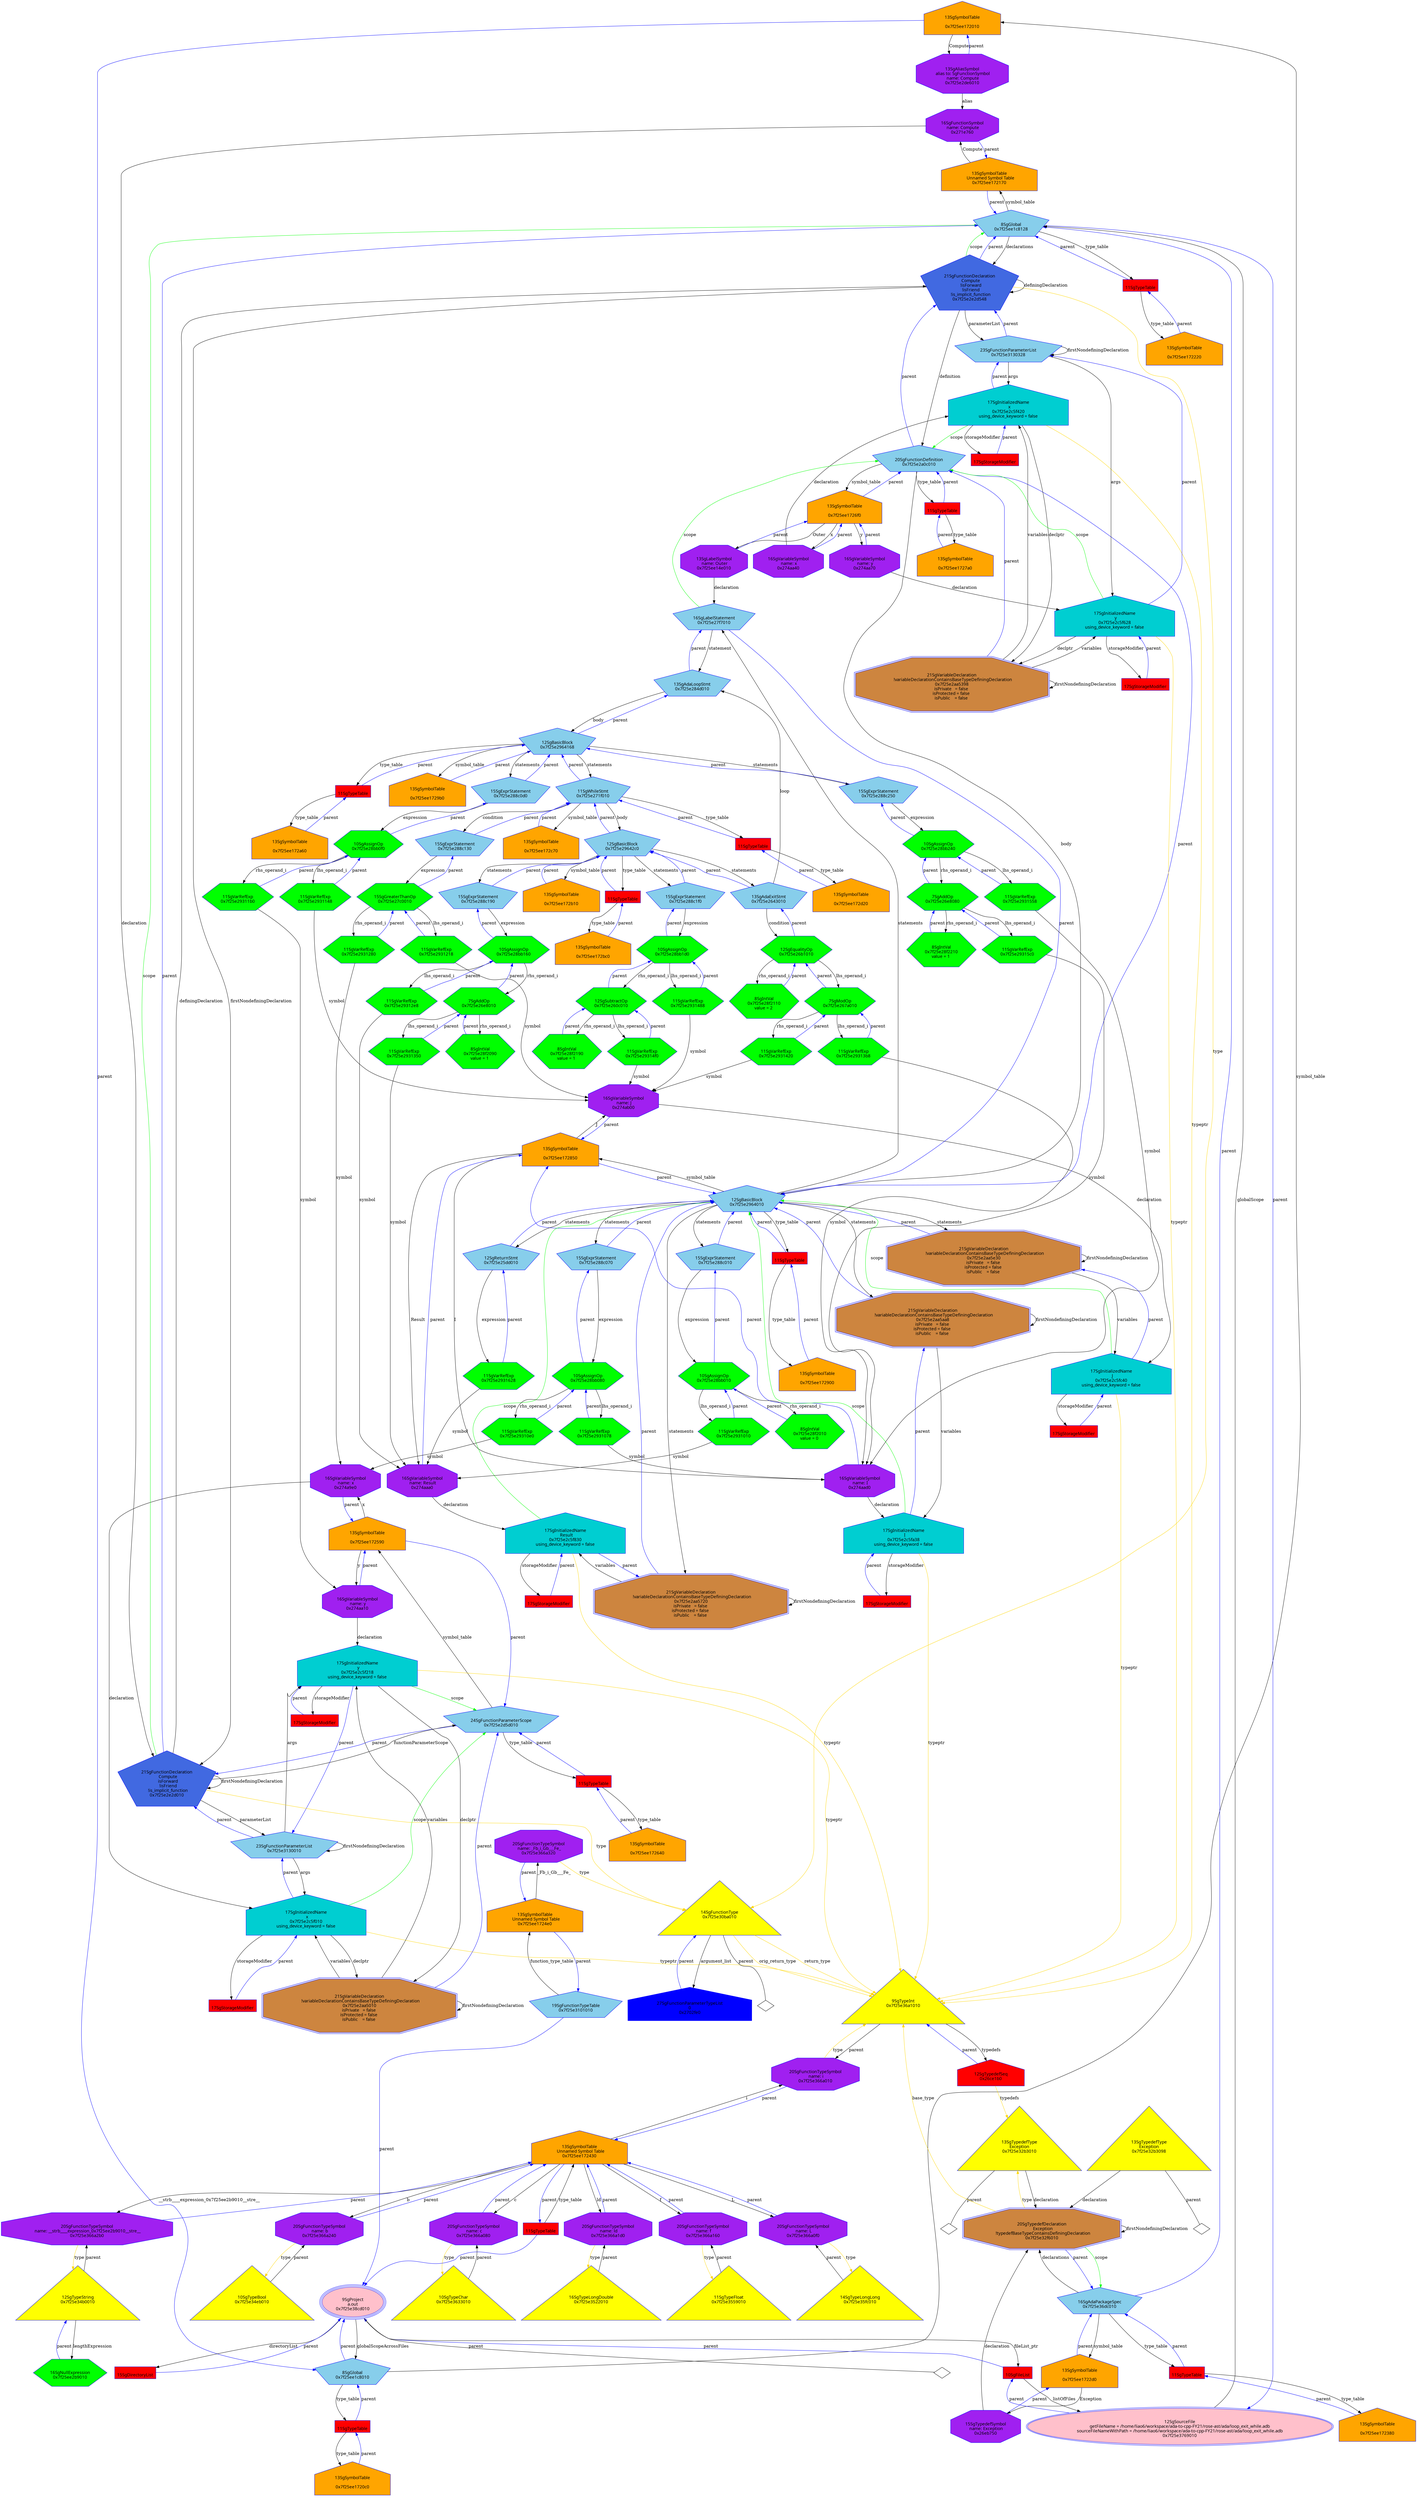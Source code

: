 digraph "Gloop_exit_while.adb.dot" {
"0x7f25ee172010"[label="\n13SgSymbolTable\n  \n  0x7f25ee172010  " shape=house,regular=0,URL="\N",tooltip="more info at \N",sides=5,peripheries=1,color="blue",fillcolor=orange,fontname="7x13bold",fontcolor=black,style=filled];
"0x7f25ee172010" -> "0x7f25e2de6010"[label="Compute" dir=forward ];
"0x7f25ee172010" -> "0x7f25ee1c8010"[label="parent" color="blue" dir=forward ];
"0x7f25ee1720c0"[label="\n13SgSymbolTable\n  \n  0x7f25ee1720c0  " shape=house,regular=0,URL="\N",tooltip="more info at \N",sides=5,peripheries=1,color="blue",fillcolor=orange,fontname="7x13bold",fontcolor=black,style=filled];
"0x7f25ee1720c0" -> "0x2626a20"[label="parent" color="blue" dir=forward ];
"0x7f25ee172170"[label="\n13SgSymbolTable\n  Unnamed Symbol Table\n  0x7f25ee172170  " shape=house,regular=0,URL="\N",tooltip="more info at \N",sides=5,peripheries=1,color="blue",fillcolor=orange,fontname="7x13bold",fontcolor=black,style=filled];
"0x7f25ee172170" -> "0x271e760"[label="Compute" dir=forward ];
"0x7f25ee172170" -> "0x7f25ee1c8128"[label="parent" color="blue" dir=forward ];
"0x7f25ee172220"[label="\n13SgSymbolTable\n  \n  0x7f25ee172220  " shape=house,regular=0,URL="\N",tooltip="more info at \N",sides=5,peripheries=1,color="blue",fillcolor=orange,fontname="7x13bold",fontcolor=black,style=filled];
"0x7f25ee172220" -> "0x2626a48"[label="parent" color="blue" dir=forward ];
"0x7f25ee1722d0"[label="\n13SgSymbolTable\n  \n  0x7f25ee1722d0  " shape=house,regular=0,URL="\N",tooltip="more info at \N",sides=5,peripheries=1,color="blue",fillcolor=orange,fontname="7x13bold",fontcolor=black,style=filled];
"0x7f25ee1722d0" -> "0x26eb750"[label="Exception" dir=forward ];
"0x7f25ee1722d0" -> "0x7f25e36dc010"[label="parent" color="blue" dir=forward ];
"0x7f25ee172380"[label="\n13SgSymbolTable\n  \n  0x7f25ee172380  " shape=house,regular=0,URL="\N",tooltip="more info at \N",sides=5,peripheries=1,color="blue",fillcolor=orange,fontname="7x13bold",fontcolor=black,style=filled];
"0x7f25ee172380" -> "0x2626a70"[label="parent" color="blue" dir=forward ];
"0x7f25ee172430"[label="\n13SgSymbolTable\n  Unnamed Symbol Table\n  0x7f25ee172430  " shape=house,regular=0,URL="\N",tooltip="more info at \N",sides=5,peripheries=1,color="blue",fillcolor=orange,fontname="7x13bold",fontcolor=black,style=filled];
"0x7f25ee172430" -> "0x7f25e366a2b0"[label="__strb____expression_0x7f25ee2b9010__stre__" dir=forward ];
"0x7f25ee172430" -> "0x7f25e366a240"[label="b" dir=forward ];
"0x7f25ee172430" -> "0x7f25e366a1d0"[label="ld" dir=forward ];
"0x7f25ee172430" -> "0x7f25e366a160"[label="f" dir=forward ];
"0x7f25ee172430" -> "0x7f25e366a0f0"[label="L" dir=forward ];
"0x7f25ee172430" -> "0x7f25e366a080"[label="c" dir=forward ];
"0x7f25ee172430" -> "0x7f25e366a010"[label="i" dir=forward ];
"0x7f25ee172430" -> "0x2626a98"[label="parent" color="blue" dir=forward ];
"0x7f25ee1724e0"[label="\n13SgSymbolTable\n  Unnamed Symbol Table\n  0x7f25ee1724e0  " shape=house,regular=0,URL="\N",tooltip="more info at \N",sides=5,peripheries=1,color="blue",fillcolor=orange,fontname="7x13bold",fontcolor=black,style=filled];
"0x7f25ee1724e0" -> "0x7f25e366a320"[label="_Fb_i_Gb___Fe_" dir=forward ];
"0x7f25ee1724e0" -> "0x7f25e3101010"[label="parent" color="blue" dir=forward ];
"0x7f25ee172590"[label="\n13SgSymbolTable\n  \n  0x7f25ee172590  " shape=house,regular=0,URL="\N",tooltip="more info at \N",sides=5,peripheries=1,color="blue",fillcolor=orange,fontname="7x13bold",fontcolor=black,style=filled];
"0x7f25ee172590" -> "0x274aa10"[label="y" dir=forward ];
"0x7f25ee172590" -> "0x274a9e0"[label="x" dir=forward ];
"0x7f25ee172590" -> "0x7f25e2d5d010"[label="parent" color="blue" dir=forward ];
"0x7f25ee172640"[label="\n13SgSymbolTable\n  \n  0x7f25ee172640  " shape=house,regular=0,URL="\N",tooltip="more info at \N",sides=5,peripheries=1,color="blue",fillcolor=orange,fontname="7x13bold",fontcolor=black,style=filled];
"0x7f25ee172640" -> "0x2626ac0"[label="parent" color="blue" dir=forward ];
"0x7f25ee1726f0"[label="\n13SgSymbolTable\n  \n  0x7f25ee1726f0  " shape=house,regular=0,URL="\N",tooltip="more info at \N",sides=5,peripheries=1,color="blue",fillcolor=orange,fontname="7x13bold",fontcolor=black,style=filled];
"0x7f25ee1726f0" -> "0x7f25ee14e010"[label="Outer" dir=forward ];
"0x7f25ee1726f0" -> "0x274aa70"[label="y" dir=forward ];
"0x7f25ee1726f0" -> "0x274aa40"[label="x" dir=forward ];
"0x7f25ee1726f0" -> "0x7f25e2a0c010"[label="parent" color="blue" dir=forward ];
"0x7f25ee1727a0"[label="\n13SgSymbolTable\n  \n  0x7f25ee1727a0  " shape=house,regular=0,URL="\N",tooltip="more info at \N",sides=5,peripheries=1,color="blue",fillcolor=orange,fontname="7x13bold",fontcolor=black,style=filled];
"0x7f25ee1727a0" -> "0x2626ae8"[label="parent" color="blue" dir=forward ];
"0x7f25ee172850"[label="\n13SgSymbolTable\n  \n  0x7f25ee172850  " shape=house,regular=0,URL="\N",tooltip="more info at \N",sides=5,peripheries=1,color="blue",fillcolor=orange,fontname="7x13bold",fontcolor=black,style=filled];
"0x7f25ee172850" -> "0x274ab00"[label="J" dir=forward ];
"0x7f25ee172850" -> "0x274aad0"[label="I" dir=forward ];
"0x7f25ee172850" -> "0x274aaa0"[label="Result" dir=forward ];
"0x7f25ee172850" -> "0x7f25e2964010"[label="parent" color="blue" dir=forward ];
"0x7f25ee172900"[label="\n13SgSymbolTable\n  \n  0x7f25ee172900  " shape=house,regular=0,URL="\N",tooltip="more info at \N",sides=5,peripheries=1,color="blue",fillcolor=orange,fontname="7x13bold",fontcolor=black,style=filled];
"0x7f25ee172900" -> "0x2626b10"[label="parent" color="blue" dir=forward ];
"0x7f25ee1729b0"[label="\n13SgSymbolTable\n  \n  0x7f25ee1729b0  " shape=house,regular=0,URL="\N",tooltip="more info at \N",sides=5,peripheries=1,color="blue",fillcolor=orange,fontname="7x13bold",fontcolor=black,style=filled];
"0x7f25ee1729b0" -> "0x7f25e2964168"[label="parent" color="blue" dir=forward ];
"0x7f25ee172a60"[label="\n13SgSymbolTable\n  \n  0x7f25ee172a60  " shape=house,regular=0,URL="\N",tooltip="more info at \N",sides=5,peripheries=1,color="blue",fillcolor=orange,fontname="7x13bold",fontcolor=black,style=filled];
"0x7f25ee172a60" -> "0x2626b38"[label="parent" color="blue" dir=forward ];
"0x7f25ee172b10"[label="\n13SgSymbolTable\n  \n  0x7f25ee172b10  " shape=house,regular=0,URL="\N",tooltip="more info at \N",sides=5,peripheries=1,color="blue",fillcolor=orange,fontname="7x13bold",fontcolor=black,style=filled];
"0x7f25ee172b10" -> "0x7f25e29642c0"[label="parent" color="blue" dir=forward ];
"0x7f25ee172bc0"[label="\n13SgSymbolTable\n  \n  0x7f25ee172bc0  " shape=house,regular=0,URL="\N",tooltip="more info at \N",sides=5,peripheries=1,color="blue",fillcolor=orange,fontname="7x13bold",fontcolor=black,style=filled];
"0x7f25ee172bc0" -> "0x2626b60"[label="parent" color="blue" dir=forward ];
"0x7f25ee172c70"[label="\n13SgSymbolTable\n  \n  0x7f25ee172c70  " shape=house,regular=0,URL="\N",tooltip="more info at \N",sides=5,peripheries=1,color="blue",fillcolor=orange,fontname="7x13bold",fontcolor=black,style=filled];
"0x7f25ee172c70" -> "0x7f25e271f010"[label="parent" color="blue" dir=forward ];
"0x7f25ee172d20"[label="\n13SgSymbolTable\n  \n  0x7f25ee172d20  " shape=house,regular=0,URL="\N",tooltip="more info at \N",sides=5,peripheries=1,color="blue",fillcolor=orange,fontname="7x13bold",fontcolor=black,style=filled];
"0x7f25ee172d20" -> "0x2626b88"[label="parent" color="blue" dir=forward ];
"0x2736400"[label="\n17SgStorageModifier" shape=polygon,regular=0,URL="\N",tooltip="more info at \N",sides=4,peripheries=1,color="blue",fillcolor=red,fontname="7x13bold",fontcolor=black,style=filled];
"0x2736400" -> "0x7f25e2c5f010"[label="parent" color="blue" dir=forward ];
"0x2736428"[label="\n17SgStorageModifier" shape=polygon,regular=0,URL="\N",tooltip="more info at \N",sides=4,peripheries=1,color="blue",fillcolor=red,fontname="7x13bold",fontcolor=black,style=filled];
"0x2736428" -> "0x7f25e2c5f218"[label="parent" color="blue" dir=forward ];
"0x2736450"[label="\n17SgStorageModifier" shape=polygon,regular=0,URL="\N",tooltip="more info at \N",sides=4,peripheries=1,color="blue",fillcolor=red,fontname="7x13bold",fontcolor=black,style=filled];
"0x2736450" -> "0x7f25e2c5f420"[label="parent" color="blue" dir=forward ];
"0x2736478"[label="\n17SgStorageModifier" shape=polygon,regular=0,URL="\N",tooltip="more info at \N",sides=4,peripheries=1,color="blue",fillcolor=red,fontname="7x13bold",fontcolor=black,style=filled];
"0x2736478" -> "0x7f25e2c5f628"[label="parent" color="blue" dir=forward ];
"0x27364a0"[label="\n17SgStorageModifier" shape=polygon,regular=0,URL="\N",tooltip="more info at \N",sides=4,peripheries=1,color="blue",fillcolor=red,fontname="7x13bold",fontcolor=black,style=filled];
"0x27364a0" -> "0x7f25e2c5f830"[label="parent" color="blue" dir=forward ];
"0x27364c8"[label="\n17SgStorageModifier" shape=polygon,regular=0,URL="\N",tooltip="more info at \N",sides=4,peripheries=1,color="blue",fillcolor=red,fontname="7x13bold",fontcolor=black,style=filled];
"0x27364c8" -> "0x7f25e2c5fa38"[label="parent" color="blue" dir=forward ];
"0x27364f0"[label="\n17SgStorageModifier" shape=polygon,regular=0,URL="\N",tooltip="more info at \N",sides=4,peripheries=1,color="blue",fillcolor=red,fontname="7x13bold",fontcolor=black,style=filled];
"0x27364f0" -> "0x7f25e2c5fc40"[label="parent" color="blue" dir=forward ];
"0x7f25e3769010"[label="\n12SgSourceFile\n  getFileName = /home/liao6/workspace/ada-to-cpp-FY21/rose-ast/ada/loop_exit_while.adb  \n  sourceFileNameWithPath = /home/liao6/workspace/ada-to-cpp-FY21/rose-ast/ada/loop_exit_while.adb  \n  0x7f25e3769010  " shape=ellipse,regular=0,URL="\N",tooltip="more info at \N",sides=5,peripheries=2,color="blue",fillcolor=pink,fontname="7x13bold",fontcolor=black,style=filled];
"0x7f25e3769010" -> "0x7f25ee1c8128"[label="globalScope" dir=forward ];
"0x7f25e3769010" -> "0x25ebfa0"[label="parent" color="blue" dir=forward ];
"0x25ebfa0"[label="\n10SgFileList" shape=polygon,regular=0,URL="\N",tooltip="more info at \N",sides=4,peripheries=1,color="blue",fillcolor=red,fontname="7x13bold",fontcolor=black,style=filled];
"0x25ebfa0" -> "0x7f25e3769010"[label="listOfFiles" dir=forward ];
"0x25ebfa0" -> "0x7f25e38cd010"[label="parent" color="blue" dir=forward ];
"0x260b3b0"[label="\n15SgDirectoryList" shape=polygon,regular=0,URL="\N",tooltip="more info at \N",sides=4,peripheries=1,color="blue",fillcolor=red,fontname="7x13bold",fontcolor=black,style=filled];
"0x260b3b0" -> "0x7f25e38cd010"[label="parent" color="blue" dir=forward ];
"0x7f25e38cd010"[label="\n9SgProject\n  a.out  \n  0x7f25e38cd010  " shape=ellipse,regular=0,URL="\N",tooltip="more info at \N",sides=5,peripheries=3,color="blue",fillcolor=pink,fontname="7x13bold",fontcolor=black,style=filled];
"0x7f25e38cd010" -> "0x25ebfa0"[label="fileList_ptr" dir=forward ];
"0x7f25e38cd010" -> "0x260b3b0"[label="directoryList" dir=forward ];
"0x7f25e38cd010" -> "0x7f25ee1c8010"[label="globalScopeAcrossFiles" dir=forward ];
"0x7f25e38cd010" -> "0x7f25e38cd010__parent__null"[label="parent" dir=none ];
"0x7f25e38cd010__parent__null"[label="" shape=diamond ];
"0x26ce1b0"[label="\n12SgTypedefSeq\n  0x26ce1b0  " shape=house,regular=0,URL="\N",tooltip="more info at \N",sides=5,peripheries=1,color="blue",fillcolor=red,fontname="7x13bold",fontcolor=black,style=filled];
"0x26ce1b0" -> "0x7f25e32b3010"[label="typedefs" color="gold1" dir=forward ];
"0x26ce1b0" -> "0x7f25e36a1010"[label="parent" color="blue" dir=forward ];
"0x2702fe0"[label="\n27SgFunctionParameterTypeList\n  0  \n  0x2702fe0  " shape=house,regular=0,URL="\N",tooltip="more info at \N",sides=5,peripheries=1,color="blue",fillcolor=blue,fontname="7x13bold",fontcolor=black,style=filled];
"0x2702fe0" -> "0x7f25e30ba010"[label="parent" color="blue" dir=forward ];
"0x2626a20"[label="\n11SgTypeTable" shape=polygon,regular=0,URL="\N",tooltip="more info at \N",sides=4,peripheries=1,color="blue",fillcolor=red,fontname="7x13bold",fontcolor=black,style=filled];
"0x2626a20" -> "0x7f25ee1720c0"[label="type_table" dir=forward ];
"0x2626a20" -> "0x7f25ee1c8010"[label="parent" color="blue" dir=forward ];
"0x2626a48"[label="\n11SgTypeTable" shape=polygon,regular=0,URL="\N",tooltip="more info at \N",sides=4,peripheries=1,color="blue",fillcolor=red,fontname="7x13bold",fontcolor=black,style=filled];
"0x2626a48" -> "0x7f25ee172220"[label="type_table" dir=forward ];
"0x2626a48" -> "0x7f25ee1c8128"[label="parent" color="blue" dir=forward ];
"0x2626a70"[label="\n11SgTypeTable" shape=polygon,regular=0,URL="\N",tooltip="more info at \N",sides=4,peripheries=1,color="blue",fillcolor=red,fontname="7x13bold",fontcolor=black,style=filled];
"0x2626a70" -> "0x7f25ee172380"[label="type_table" dir=forward ];
"0x2626a70" -> "0x7f25e36dc010"[label="parent" color="blue" dir=forward ];
"0x2626a98"[label="\n11SgTypeTable" shape=polygon,regular=0,URL="\N",tooltip="more info at \N",sides=4,peripheries=1,color="blue",fillcolor=red,fontname="7x13bold",fontcolor=black,style=filled];
"0x2626a98" -> "0x7f25ee172430"[label="type_table" dir=forward ];
"0x2626a98" -> "0x7f25e38cd010"[label="parent" color="blue" dir=forward ];
"0x2626ac0"[label="\n11SgTypeTable" shape=polygon,regular=0,URL="\N",tooltip="more info at \N",sides=4,peripheries=1,color="blue",fillcolor=red,fontname="7x13bold",fontcolor=black,style=filled];
"0x2626ac0" -> "0x7f25ee172640"[label="type_table" dir=forward ];
"0x2626ac0" -> "0x7f25e2d5d010"[label="parent" color="blue" dir=forward ];
"0x2626ae8"[label="\n11SgTypeTable" shape=polygon,regular=0,URL="\N",tooltip="more info at \N",sides=4,peripheries=1,color="blue",fillcolor=red,fontname="7x13bold",fontcolor=black,style=filled];
"0x2626ae8" -> "0x7f25ee1727a0"[label="type_table" dir=forward ];
"0x2626ae8" -> "0x7f25e2a0c010"[label="parent" color="blue" dir=forward ];
"0x2626b10"[label="\n11SgTypeTable" shape=polygon,regular=0,URL="\N",tooltip="more info at \N",sides=4,peripheries=1,color="blue",fillcolor=red,fontname="7x13bold",fontcolor=black,style=filled];
"0x2626b10" -> "0x7f25ee172900"[label="type_table" dir=forward ];
"0x2626b10" -> "0x7f25e2964010"[label="parent" color="blue" dir=forward ];
"0x2626b38"[label="\n11SgTypeTable" shape=polygon,regular=0,URL="\N",tooltip="more info at \N",sides=4,peripheries=1,color="blue",fillcolor=red,fontname="7x13bold",fontcolor=black,style=filled];
"0x2626b38" -> "0x7f25ee172a60"[label="type_table" dir=forward ];
"0x2626b38" -> "0x7f25e2964168"[label="parent" color="blue" dir=forward ];
"0x2626b60"[label="\n11SgTypeTable" shape=polygon,regular=0,URL="\N",tooltip="more info at \N",sides=4,peripheries=1,color="blue",fillcolor=red,fontname="7x13bold",fontcolor=black,style=filled];
"0x2626b60" -> "0x7f25ee172bc0"[label="type_table" dir=forward ];
"0x2626b60" -> "0x7f25e29642c0"[label="parent" color="blue" dir=forward ];
"0x2626b88"[label="\n11SgTypeTable" shape=polygon,regular=0,URL="\N",tooltip="more info at \N",sides=4,peripheries=1,color="blue",fillcolor=red,fontname="7x13bold",fontcolor=black,style=filled];
"0x2626b88" -> "0x7f25ee172d20"[label="type_table" dir=forward ];
"0x2626b88" -> "0x7f25e271f010"[label="parent" color="blue" dir=forward ];
"0x7f25e3633010"[label="\n10SgTypeChar\n  0x7f25e3633010  \n   \n   " shape=polygon,regular=0,URL="\N",tooltip="more info at \N",sides=3,peripheries=1,color="blue",fillcolor=yellow,fontname="7x13bold",fontcolor=black,style=filled];
"0x7f25e3633010" -> "0x7f25e366a080"[label="parent" dir=forward ];
"0x7f25e36a1010"[label="\n9SgTypeInt\n  0x7f25e36a1010  \n   \n   " shape=polygon,regular=0,URL="\N",tooltip="more info at \N",sides=3,peripheries=1,color="blue",fillcolor=yellow,fontname="7x13bold",fontcolor=black,style=filled];
"0x7f25e36a1010" -> "0x26ce1b0"[label="typedefs" dir=forward ];
"0x7f25e36a1010" -> "0x7f25e366a010"[label="parent" dir=forward ];
"0x7f25e3559010"[label="\n11SgTypeFloat\n  0x7f25e3559010  \n   \n   " shape=polygon,regular=0,URL="\N",tooltip="more info at \N",sides=3,peripheries=1,color="blue",fillcolor=yellow,fontname="7x13bold",fontcolor=black,style=filled];
"0x7f25e3559010" -> "0x7f25e366a160"[label="parent" dir=forward ];
"0x7f25e35fc010"[label="\n14SgTypeLongLong\n  0x7f25e35fc010  \n   \n   " shape=polygon,regular=0,URL="\N",tooltip="more info at \N",sides=3,peripheries=1,color="blue",fillcolor=yellow,fontname="7x13bold",fontcolor=black,style=filled];
"0x7f25e35fc010" -> "0x7f25e366a0f0"[label="parent" dir=forward ];
"0x7f25e3522010"[label="\n16SgTypeLongDouble\n  0x7f25e3522010  \n   \n   " shape=polygon,regular=0,URL="\N",tooltip="more info at \N",sides=3,peripheries=1,color="blue",fillcolor=yellow,fontname="7x13bold",fontcolor=black,style=filled];
"0x7f25e3522010" -> "0x7f25e366a1d0"[label="parent" dir=forward ];
"0x7f25e34b0010"[label="\n12SgTypeString\n  0x7f25e34b0010  \n   \n   " shape=polygon,regular=0,URL="\N",tooltip="more info at \N",sides=3,peripheries=1,color="blue",fillcolor=yellow,fontname="7x13bold",fontcolor=black,style=filled];
"0x7f25e34b0010" -> "0x7f25ee2b9010"[label="lengthExpression" dir=forward ];
"0x7f25e34b0010" -> "0x7f25e366a2b0"[label="parent" dir=forward ];
"0x7f25e34eb010"[label="\n10SgTypeBool\n  0x7f25e34eb010  \n   \n   " shape=polygon,regular=0,URL="\N",tooltip="more info at \N",sides=3,peripheries=1,color="blue",fillcolor=yellow,fontname="7x13bold",fontcolor=black,style=filled];
"0x7f25e34eb010" -> "0x7f25e366a240"[label="parent" dir=forward ];
"0x7f25e32b3010"[label="\n13SgTypedefType\nException\n  0x7f25e32b3010  \n   \n   " shape=polygon,regular=0,URL="\N",tooltip="more info at \N",sides=3,peripheries=1,color="blue",fillcolor=yellow,fontname="7x13bold",fontcolor=black,style=filled];
"0x7f25e32b3010" -> "0x7f25e32f6010"[label="declaration" dir=forward ];
"0x7f25e32b3010" -> "0x7f25e32b3010__parent__null"[label="parent" dir=none ];
"0x7f25e32b3010__parent__null"[label="" shape=diamond ];
"0x7f25e32b3098"[label="\n13SgTypedefType\nException\n  0x7f25e32b3098  \n   \n   " shape=polygon,regular=0,URL="\N",tooltip="more info at \N",sides=3,peripheries=1,color="blue",fillcolor=yellow,fontname="7x13bold",fontcolor=black,style=filled];
"0x7f25e32b3098" -> "0x7f25e32f6010"[label="declaration" dir=forward ];
"0x7f25e32b3098" -> "0x7f25e32b3098__parent__null"[label="parent" dir=none ];
"0x7f25e32b3098__parent__null"[label="" shape=diamond ];
"0x7f25e30ba010"[label="\n14SgFunctionType\n  0x7f25e30ba010  \n   \n   " shape=polygon,regular=0,URL="\N",tooltip="more info at \N",sides=3,peripheries=1,color="blue",fillcolor=yellow,fontname="7x13bold",fontcolor=black,style=filled];
"0x7f25e30ba010" -> "0x7f25e36a1010"[label="return_type" color="gold1" dir=forward ];
"0x7f25e30ba010" -> "0x7f25e36a1010"[label="orig_return_type" color="gold1" dir=forward ];
"0x7f25e30ba010" -> "0x2702fe0"[label="argument_list" dir=forward ];
"0x7f25e30ba010" -> "0x7f25e30ba010__parent__null"[label="parent" dir=none ];
"0x7f25e30ba010__parent__null"[label="" shape=diamond ];
"0x7f25e3130010"[label="\n23SgFunctionParameterList\n  0x7f25e3130010  " shape=polygon,regular=0,URL="\N",tooltip="more info at \N",sides=5,peripheries=1,color="blue",fillcolor=skyblue,fontname="7x13bold",fontcolor=black,style=filled];
"0x7f25e3130010" -> "0x7f25e2c5f010"[label="args" dir=forward ];
"0x7f25e3130010" -> "0x7f25e2c5f218"[label="args" dir=forward ];
"0x7f25e3130010" -> "0x7f25e3130010"[label="firstNondefiningDeclaration" dir=forward ];
"0x7f25e3130010" -> "0x7f25e2e2d010"[label="parent" color="blue" dir=forward ];
"0x7f25e3130328"[label="\n23SgFunctionParameterList\n  0x7f25e3130328  " shape=polygon,regular=0,URL="\N",tooltip="more info at \N",sides=5,peripheries=1,color="blue",fillcolor=skyblue,fontname="7x13bold",fontcolor=black,style=filled];
"0x7f25e3130328" -> "0x7f25e2c5f420"[label="args" dir=forward ];
"0x7f25e3130328" -> "0x7f25e2c5f628"[label="args" dir=forward ];
"0x7f25e3130328" -> "0x7f25e3130328"[label="firstNondefiningDeclaration" dir=forward ];
"0x7f25e3130328" -> "0x7f25e2e2d548"[label="parent" color="blue" dir=forward ];
"0x7f25e2964010"[label="\n12SgBasicBlock\n  0x7f25e2964010  " shape=polygon,regular=0,URL="\N",tooltip="more info at \N",sides=5,peripheries=1,color="blue",fillcolor=skyblue,fontname="7x13bold",fontcolor=black,style=filled];
"0x7f25e2964010" -> "0x7f25e2aa5720"[label="statements" dir=forward ];
"0x7f25e2964010" -> "0x7f25e2aa5aa8"[label="statements" dir=forward ];
"0x7f25e2964010" -> "0x7f25e2aa5e30"[label="statements" dir=forward ];
"0x7f25e2964010" -> "0x7f25e288c010"[label="statements" dir=forward ];
"0x7f25e2964010" -> "0x7f25e288c070"[label="statements" dir=forward ];
"0x7f25e2964010" -> "0x7f25e27f7010"[label="statements" dir=forward ];
"0x7f25e2964010" -> "0x7f25e25dd010"[label="statements" dir=forward ];
"0x7f25e2964010" -> "0x7f25ee172850"[label="symbol_table" dir=forward ];
"0x7f25e2964010" -> "0x2626b10"[label="type_table" dir=forward ];
"0x7f25e2964010" -> "0x7f25e2a0c010"[label="parent" color="blue" dir=forward ];
"0x7f25e2964168"[label="\n12SgBasicBlock\n  0x7f25e2964168  " shape=polygon,regular=0,URL="\N",tooltip="more info at \N",sides=5,peripheries=1,color="blue",fillcolor=skyblue,fontname="7x13bold",fontcolor=black,style=filled];
"0x7f25e2964168" -> "0x7f25e288c0d0"[label="statements" dir=forward ];
"0x7f25e2964168" -> "0x7f25e271f010"[label="statements" dir=forward ];
"0x7f25e2964168" -> "0x7f25e288c250"[label="statements" dir=forward ];
"0x7f25e2964168" -> "0x7f25ee1729b0"[label="symbol_table" dir=forward ];
"0x7f25e2964168" -> "0x2626b38"[label="type_table" dir=forward ];
"0x7f25e2964168" -> "0x7f25e284d010"[label="parent" color="blue" dir=forward ];
"0x7f25e29642c0"[label="\n12SgBasicBlock\n  0x7f25e29642c0  " shape=polygon,regular=0,URL="\N",tooltip="more info at \N",sides=5,peripheries=1,color="blue",fillcolor=skyblue,fontname="7x13bold",fontcolor=black,style=filled];
"0x7f25e29642c0" -> "0x7f25e288c190"[label="statements" dir=forward ];
"0x7f25e29642c0" -> "0x7f25e2643010"[label="statements" dir=forward ];
"0x7f25e29642c0" -> "0x7f25e288c1f0"[label="statements" dir=forward ];
"0x7f25e29642c0" -> "0x7f25ee172b10"[label="symbol_table" dir=forward ];
"0x7f25e29642c0" -> "0x2626b60"[label="type_table" dir=forward ];
"0x7f25e29642c0" -> "0x7f25e271f010"[label="parent" color="blue" dir=forward ];
"0x7f25ee1c8010"[label="\n8SgGlobal\n  0x7f25ee1c8010  " shape=polygon,regular=0,URL="\N",tooltip="more info at \N",sides=5,peripheries=1,color="blue",fillcolor=skyblue,fontname="7x13bold",fontcolor=black,style=filled];
"0x7f25ee1c8010" -> "0x7f25ee172010"[label="symbol_table" dir=forward ];
"0x7f25ee1c8010" -> "0x2626a20"[label="type_table" dir=forward ];
"0x7f25ee1c8010" -> "0x7f25e38cd010"[label="parent" color="blue" dir=forward ];
"0x7f25ee1c8128"[label="\n8SgGlobal\n  0x7f25ee1c8128  " shape=polygon,regular=0,URL="\N",tooltip="more info at \N",sides=5,peripheries=1,color="blue",fillcolor=skyblue,fontname="7x13bold",fontcolor=black,style=filled];
"0x7f25ee1c8128" -> "0x7f25e2e2d548"[label="declarations" dir=forward ];
"0x7f25ee1c8128" -> "0x7f25ee172170"[label="symbol_table" dir=forward ];
"0x7f25ee1c8128" -> "0x2626a48"[label="type_table" dir=forward ];
"0x7f25ee1c8128" -> "0x7f25e3769010"[label="parent" color="blue" dir=forward ];
"0x7f25e271f010"[label="\n11SgWhileStmt\n  0x7f25e271f010  " shape=polygon,regular=0,URL="\N",tooltip="more info at \N",sides=5,peripheries=1,color="blue",fillcolor=skyblue,fontname="7x13bold",fontcolor=black,style=filled];
"0x7f25e271f010" -> "0x7f25e288c130"[label="condition" dir=forward ];
"0x7f25e271f010" -> "0x7f25e29642c0"[label="body" dir=forward ];
"0x7f25e271f010" -> "0x7f25ee172c70"[label="symbol_table" dir=forward ];
"0x7f25e271f010" -> "0x2626b88"[label="type_table" dir=forward ];
"0x7f25e271f010" -> "0x7f25e2964168"[label="parent" color="blue" dir=forward ];
"0x7f25e2d5d010"[label="\n24SgFunctionParameterScope\n  0x7f25e2d5d010  " shape=polygon,regular=0,URL="\N",tooltip="more info at \N",sides=5,peripheries=1,color="blue",fillcolor=skyblue,fontname="7x13bold",fontcolor=black,style=filled];
"0x7f25e2d5d010" -> "0x7f25ee172590"[label="symbol_table" dir=forward ];
"0x7f25e2d5d010" -> "0x2626ac0"[label="type_table" dir=forward ];
"0x7f25e2d5d010" -> "0x7f25e2e2d010"[label="parent" color="blue" dir=forward ];
"0x7f25e3101010"[label="\n19SgFunctionTypeTable\n  0x7f25e3101010  " shape=polygon,regular=0,URL="\N",tooltip="more info at \N",sides=5,peripheries=1,color="blue",fillcolor=skyblue,fontname="7x13bold",fontcolor=black,style=filled];
"0x7f25e3101010" -> "0x7f25ee1724e0"[label="function_type_table" dir=forward ];
"0x7f25e3101010" -> "0x7f25e38cd010"[label="parent" color="blue" dir=forward ];
"0x7f25e288c010"[label="\n15SgExprStatement\n  0x7f25e288c010  " shape=polygon,regular=0,URL="\N",tooltip="more info at \N",sides=5,peripheries=1,color="blue",fillcolor=skyblue,fontname="7x13bold",fontcolor=black,style=filled];
"0x7f25e288c010" -> "0x7f25e28bb010"[label="expression" dir=forward ];
"0x7f25e288c010" -> "0x7f25e2964010"[label="parent" color="blue" dir=forward ];
"0x7f25e288c070"[label="\n15SgExprStatement\n  0x7f25e288c070  " shape=polygon,regular=0,URL="\N",tooltip="more info at \N",sides=5,peripheries=1,color="blue",fillcolor=skyblue,fontname="7x13bold",fontcolor=black,style=filled];
"0x7f25e288c070" -> "0x7f25e28bb080"[label="expression" dir=forward ];
"0x7f25e288c070" -> "0x7f25e2964010"[label="parent" color="blue" dir=forward ];
"0x7f25e288c0d0"[label="\n15SgExprStatement\n  0x7f25e288c0d0  " shape=polygon,regular=0,URL="\N",tooltip="more info at \N",sides=5,peripheries=1,color="blue",fillcolor=skyblue,fontname="7x13bold",fontcolor=black,style=filled];
"0x7f25e288c0d0" -> "0x7f25e28bb0f0"[label="expression" dir=forward ];
"0x7f25e288c0d0" -> "0x7f25e2964168"[label="parent" color="blue" dir=forward ];
"0x7f25e288c130"[label="\n15SgExprStatement\n  0x7f25e288c130  " shape=polygon,regular=0,URL="\N",tooltip="more info at \N",sides=5,peripheries=1,color="blue",fillcolor=skyblue,fontname="7x13bold",fontcolor=black,style=filled];
"0x7f25e288c130" -> "0x7f25e27c0010"[label="expression" dir=forward ];
"0x7f25e288c130" -> "0x7f25e271f010"[label="parent" color="blue" dir=forward ];
"0x7f25e288c190"[label="\n15SgExprStatement\n  0x7f25e288c190  " shape=polygon,regular=0,URL="\N",tooltip="more info at \N",sides=5,peripheries=1,color="blue",fillcolor=skyblue,fontname="7x13bold",fontcolor=black,style=filled];
"0x7f25e288c190" -> "0x7f25e28bb160"[label="expression" dir=forward ];
"0x7f25e288c190" -> "0x7f25e29642c0"[label="parent" color="blue" dir=forward ];
"0x7f25e288c1f0"[label="\n15SgExprStatement\n  0x7f25e288c1f0  " shape=polygon,regular=0,URL="\N",tooltip="more info at \N",sides=5,peripheries=1,color="blue",fillcolor=skyblue,fontname="7x13bold",fontcolor=black,style=filled];
"0x7f25e288c1f0" -> "0x7f25e28bb1d0"[label="expression" dir=forward ];
"0x7f25e288c1f0" -> "0x7f25e29642c0"[label="parent" color="blue" dir=forward ];
"0x7f25e288c250"[label="\n15SgExprStatement\n  0x7f25e288c250  " shape=polygon,regular=0,URL="\N",tooltip="more info at \N",sides=5,peripheries=1,color="blue",fillcolor=skyblue,fontname="7x13bold",fontcolor=black,style=filled];
"0x7f25e288c250" -> "0x7f25e28bb240"[label="expression" dir=forward ];
"0x7f25e288c250" -> "0x7f25e2964168"[label="parent" color="blue" dir=forward ];
"0x7f25e27f7010"[label="\n16SgLabelStatement\n  0x7f25e27f7010  " shape=polygon,regular=0,URL="\N",tooltip="more info at \N",sides=5,peripheries=1,color="blue",fillcolor=skyblue,fontname="7x13bold",fontcolor=black,style=filled];
"0x7f25e27f7010" -> "0x7f25e2a0c010"[label="scope" color="green" dir=forward ];
"0x7f25e27f7010" -> "0x7f25e284d010"[label="statement" dir=forward ];
"0x7f25e27f7010" -> "0x7f25e2964010"[label="parent" color="blue" dir=forward ];
"0x7f25e25dd010"[label="\n12SgReturnStmt\n  0x7f25e25dd010  " shape=polygon,regular=0,URL="\N",tooltip="more info at \N",sides=5,peripheries=1,color="blue",fillcolor=skyblue,fontname="7x13bold",fontcolor=black,style=filled];
"0x7f25e25dd010" -> "0x7f25e2931628"[label="expression" dir=forward ];
"0x7f25e25dd010" -> "0x7f25e2964010"[label="parent" color="blue" dir=forward ];
"0x7f25e2643010"[label="\n13SgAdaExitStmt\n  0x7f25e2643010  " shape=polygon,regular=0,URL="\N",tooltip="more info at \N",sides=5,peripheries=1,color="blue",fillcolor=skyblue,fontname="7x13bold",fontcolor=black,style=filled];
"0x7f25e2643010" -> "0x7f25e284d010"[label="loop" dir=forward ];
"0x7f25e2643010" -> "0x7f25e26b1010"[label="condition" dir=forward ];
"0x7f25e2643010" -> "0x7f25e29642c0"[label="parent" color="blue" dir=forward ];
"0x7f25e284d010"[label="\n13SgAdaLoopStmt\n  0x7f25e284d010  " shape=polygon,regular=0,URL="\N",tooltip="more info at \N",sides=5,peripheries=1,color="blue",fillcolor=skyblue,fontname="7x13bold",fontcolor=black,style=filled];
"0x7f25e284d010" -> "0x7f25e2964168"[label="body" dir=forward ];
"0x7f25e284d010" -> "0x7f25e27f7010"[label="parent" color="blue" dir=forward ];
"0x7f25e32f6010"[label="\n20SgTypedefDeclaration\n  Exception\n  !typedefBaseTypeContainsDefiningDeclaration\n  0x7f25e32f6010  " shape=polygon,regular=0,URL="\N",tooltip="more info at \N",sides=8,peripheries=2,color="blue",fillcolor=peru,fontname="7x13bold",fontcolor=black,style=filled];
"0x7f25e32f6010" -> "0x7f25e36a1010"[label="base_type" color="gold1" dir=forward ];
"0x7f25e32f6010" -> "0x7f25e32b3010"[label="type" color="gold1" dir=forward ];
"0x7f25e32f6010" -> "0x7f25e36dc010"[label="scope" color="green" dir=forward ];
"0x7f25e32f6010" -> "0x7f25e32f6010"[label="firstNondefiningDeclaration" dir=forward ];
"0x7f25e32f6010" -> "0x7f25e36dc010"[label="parent" color="blue" dir=forward ];
"0x7f25e2aa5010"[label="\n21SgVariableDeclaration\n  !variableDeclarationContainsBaseTypeDefiningDeclaration\n  0x7f25e2aa5010  \n isPrivate   = false  \n isProtected = false  \n isPublic    = false  " shape=polygon,regular=0,URL="\N",tooltip="more info at \N",sides=8,peripheries=2,color="blue",fillcolor=peru,fontname="7x13bold",fontcolor=black,style=filled];
"0x7f25e2aa5010" -> "0x7f25e2c5f010"[label="variables" dir=forward ];
"0x7f25e2aa5010" -> "0x7f25e2c5f218"[label="variables" dir=forward ];
"0x7f25e2aa5010" -> "0x7f25e2aa5010"[label="firstNondefiningDeclaration" dir=forward ];
"0x7f25e2aa5010" -> "0x7f25e2d5d010"[label="parent" color="blue" dir=forward ];
"0x7f25e2aa5398"[label="\n21SgVariableDeclaration\n  !variableDeclarationContainsBaseTypeDefiningDeclaration\n  0x7f25e2aa5398  \n isPrivate   = false  \n isProtected = false  \n isPublic    = false  " shape=polygon,regular=0,URL="\N",tooltip="more info at \N",sides=8,peripheries=2,color="blue",fillcolor=peru,fontname="7x13bold",fontcolor=black,style=filled];
"0x7f25e2aa5398" -> "0x7f25e2c5f420"[label="variables" dir=forward ];
"0x7f25e2aa5398" -> "0x7f25e2c5f628"[label="variables" dir=forward ];
"0x7f25e2aa5398" -> "0x7f25e2aa5398"[label="firstNondefiningDeclaration" dir=forward ];
"0x7f25e2aa5398" -> "0x7f25e2a0c010"[label="parent" color="blue" dir=forward ];
"0x7f25e2aa5720"[label="\n21SgVariableDeclaration\n  !variableDeclarationContainsBaseTypeDefiningDeclaration\n  0x7f25e2aa5720  \n isPrivate   = false  \n isProtected = false  \n isPublic    = false  " shape=polygon,regular=0,URL="\N",tooltip="more info at \N",sides=8,peripheries=2,color="blue",fillcolor=peru,fontname="7x13bold",fontcolor=black,style=filled];
"0x7f25e2aa5720" -> "0x7f25e2c5f830"[label="variables" dir=forward ];
"0x7f25e2aa5720" -> "0x7f25e2aa5720"[label="firstNondefiningDeclaration" dir=forward ];
"0x7f25e2aa5720" -> "0x7f25e2964010"[label="parent" color="blue" dir=forward ];
"0x7f25e2aa5aa8"[label="\n21SgVariableDeclaration\n  !variableDeclarationContainsBaseTypeDefiningDeclaration\n  0x7f25e2aa5aa8  \n isPrivate   = false  \n isProtected = false  \n isPublic    = false  " shape=polygon,regular=0,URL="\N",tooltip="more info at \N",sides=8,peripheries=2,color="blue",fillcolor=peru,fontname="7x13bold",fontcolor=black,style=filled];
"0x7f25e2aa5aa8" -> "0x7f25e2c5fa38"[label="variables" dir=forward ];
"0x7f25e2aa5aa8" -> "0x7f25e2aa5aa8"[label="firstNondefiningDeclaration" dir=forward ];
"0x7f25e2aa5aa8" -> "0x7f25e2964010"[label="parent" color="blue" dir=forward ];
"0x7f25e2aa5e30"[label="\n21SgVariableDeclaration\n  !variableDeclarationContainsBaseTypeDefiningDeclaration\n  0x7f25e2aa5e30  \n isPrivate   = false  \n isProtected = false  \n isPublic    = false  " shape=polygon,regular=0,URL="\N",tooltip="more info at \N",sides=8,peripheries=2,color="blue",fillcolor=peru,fontname="7x13bold",fontcolor=black,style=filled];
"0x7f25e2aa5e30" -> "0x7f25e2c5fc40"[label="variables" dir=forward ];
"0x7f25e2aa5e30" -> "0x7f25e2aa5e30"[label="firstNondefiningDeclaration" dir=forward ];
"0x7f25e2aa5e30" -> "0x7f25e2964010"[label="parent" color="blue" dir=forward ];
"0x7f25e2a0c010"[label="\n20SgFunctionDefinition\n  0x7f25e2a0c010  " shape=polygon,regular=0,URL="\N",tooltip="more info at \N",sides=5,peripheries=1,color="blue",fillcolor=skyblue,fontname="7x13bold",fontcolor=black,style=filled];
"0x7f25e2a0c010" -> "0x7f25e2964010"[label="body" dir=forward ];
"0x7f25e2a0c010" -> "0x7f25ee1726f0"[label="symbol_table" dir=forward ];
"0x7f25e2a0c010" -> "0x2626ae8"[label="type_table" dir=forward ];
"0x7f25e2a0c010" -> "0x7f25e2e2d548"[label="parent" color="blue" dir=forward ];
"0x7f25e36dc010"[label="\n16SgAdaPackageSpec\n  0x7f25e36dc010  " shape=polygon,regular=0,URL="\N",tooltip="more info at \N",sides=5,peripheries=1,color="blue",fillcolor=skyblue,fontname="7x13bold",fontcolor=black,style=filled];
"0x7f25e36dc010" -> "0x7f25e32f6010"[label="declarations" dir=forward ];
"0x7f25e36dc010" -> "0x7f25ee1722d0"[label="symbol_table" dir=forward ];
"0x7f25e36dc010" -> "0x2626a70"[label="type_table" dir=forward ];
"0x7f25e36dc010" -> "0x7f25ee1c8128"[label="parent" color="blue" dir=forward ];
"0x7f25e2e2d010"[label="\n21SgFunctionDeclaration\n  Compute\n  isForward\n  !isFriend\n  !is_implicit_function\n  0x7f25e2e2d010  " shape=polygon,regular=0,URL="\N",tooltip="more info at \N",sides=5,peripheries=1,color="blue",fillcolor=royalblue,fontname="7x13bold",fontcolor=black,style=filled];
"0x7f25e2e2d010" -> "0x7f25e3130010"[label="parameterList" dir=forward ];
"0x7f25e2e2d010" -> "0x7f25e30ba010"[label="type" color="gold1" dir=forward ];
"0x7f25e2e2d010" -> "0x7f25ee1c8128"[label="scope" color="green" dir=forward ];
"0x7f25e2e2d010" -> "0x7f25e2d5d010"[label="functionParameterScope" dir=forward ];
"0x7f25e2e2d010" -> "0x7f25e2e2d548"[label="definingDeclaration" dir=forward ];
"0x7f25e2e2d010" -> "0x7f25e2e2d010"[label="firstNondefiningDeclaration" dir=forward ];
"0x7f25e2e2d010" -> "0x7f25ee1c8128"[label="parent" color="blue" dir=forward ];
"0x7f25e2e2d548"[label="\n21SgFunctionDeclaration\n  Compute\n  !isForward\n  !isFriend\n  !is_implicit_function\n  0x7f25e2e2d548  " shape=polygon,regular=0,URL="\N",tooltip="more info at \N",sides=5,peripheries=1,color="blue",fillcolor=royalblue,fontname="7x13bold",fontcolor=black,style=filled];
"0x7f25e2e2d548" -> "0x7f25e3130328"[label="parameterList" dir=forward ];
"0x7f25e2e2d548" -> "0x7f25e30ba010"[label="type" color="gold1" dir=forward ];
"0x7f25e2e2d548" -> "0x7f25e2a0c010"[label="definition" dir=forward ];
"0x7f25e2e2d548" -> "0x7f25ee1c8128"[label="scope" color="green" dir=forward ];
"0x7f25e2e2d548" -> "0x7f25e2e2d548"[label="definingDeclaration" dir=forward ];
"0x7f25e2e2d548" -> "0x7f25e2e2d010"[label="firstNondefiningDeclaration" dir=forward ];
"0x7f25e2e2d548" -> "0x7f25ee1c8128"[label="parent" color="blue" dir=forward ];
"0x7f25e2931010"[label="\n11SgVarRefExp\n  0x7f25e2931010  " shape=polygon,regular=0,URL="\N",tooltip="more info at \N",sides=6,peripheries=1,color="blue",fillcolor=green,fontname="7x13bold",fontcolor=black,style=filled];
"0x7f25e2931010" -> "0x274aaa0"[label="symbol" dir=forward ];
"0x7f25e2931010" -> "0x7f25e28bb010"[label="parent" color="blue" dir=forward ];
"0x7f25e2931078"[label="\n11SgVarRefExp\n  0x7f25e2931078  " shape=polygon,regular=0,URL="\N",tooltip="more info at \N",sides=6,peripheries=1,color="blue",fillcolor=green,fontname="7x13bold",fontcolor=black,style=filled];
"0x7f25e2931078" -> "0x274aad0"[label="symbol" dir=forward ];
"0x7f25e2931078" -> "0x7f25e28bb080"[label="parent" color="blue" dir=forward ];
"0x7f25e29310e0"[label="\n11SgVarRefExp\n  0x7f25e29310e0  " shape=polygon,regular=0,URL="\N",tooltip="more info at \N",sides=6,peripheries=1,color="blue",fillcolor=green,fontname="7x13bold",fontcolor=black,style=filled];
"0x7f25e29310e0" -> "0x274a9e0"[label="symbol" dir=forward ];
"0x7f25e29310e0" -> "0x7f25e28bb080"[label="parent" color="blue" dir=forward ];
"0x7f25e2931148"[label="\n11SgVarRefExp\n  0x7f25e2931148  " shape=polygon,regular=0,URL="\N",tooltip="more info at \N",sides=6,peripheries=1,color="blue",fillcolor=green,fontname="7x13bold",fontcolor=black,style=filled];
"0x7f25e2931148" -> "0x274ab00"[label="symbol" dir=forward ];
"0x7f25e2931148" -> "0x7f25e28bb0f0"[label="parent" color="blue" dir=forward ];
"0x7f25e29311b0"[label="\n11SgVarRefExp\n  0x7f25e29311b0  " shape=polygon,regular=0,URL="\N",tooltip="more info at \N",sides=6,peripheries=1,color="blue",fillcolor=green,fontname="7x13bold",fontcolor=black,style=filled];
"0x7f25e29311b0" -> "0x274aa10"[label="symbol" dir=forward ];
"0x7f25e29311b0" -> "0x7f25e28bb0f0"[label="parent" color="blue" dir=forward ];
"0x7f25e2931218"[label="\n11SgVarRefExp\n  0x7f25e2931218  " shape=polygon,regular=0,URL="\N",tooltip="more info at \N",sides=6,peripheries=1,color="blue",fillcolor=green,fontname="7x13bold",fontcolor=black,style=filled];
"0x7f25e2931218" -> "0x274ab00"[label="symbol" dir=forward ];
"0x7f25e2931218" -> "0x7f25e27c0010"[label="parent" color="blue" dir=forward ];
"0x7f25e2931280"[label="\n11SgVarRefExp\n  0x7f25e2931280  " shape=polygon,regular=0,URL="\N",tooltip="more info at \N",sides=6,peripheries=1,color="blue",fillcolor=green,fontname="7x13bold",fontcolor=black,style=filled];
"0x7f25e2931280" -> "0x274a9e0"[label="symbol" dir=forward ];
"0x7f25e2931280" -> "0x7f25e27c0010"[label="parent" color="blue" dir=forward ];
"0x7f25e29312e8"[label="\n11SgVarRefExp\n  0x7f25e29312e8  " shape=polygon,regular=0,URL="\N",tooltip="more info at \N",sides=6,peripheries=1,color="blue",fillcolor=green,fontname="7x13bold",fontcolor=black,style=filled];
"0x7f25e29312e8" -> "0x274aaa0"[label="symbol" dir=forward ];
"0x7f25e29312e8" -> "0x7f25e28bb160"[label="parent" color="blue" dir=forward ];
"0x7f25e2931350"[label="\n11SgVarRefExp\n  0x7f25e2931350  " shape=polygon,regular=0,URL="\N",tooltip="more info at \N",sides=6,peripheries=1,color="blue",fillcolor=green,fontname="7x13bold",fontcolor=black,style=filled];
"0x7f25e2931350" -> "0x274aaa0"[label="symbol" dir=forward ];
"0x7f25e2931350" -> "0x7f25e26e8010"[label="parent" color="blue" dir=forward ];
"0x7f25e29313b8"[label="\n11SgVarRefExp\n  0x7f25e29313b8  " shape=polygon,regular=0,URL="\N",tooltip="more info at \N",sides=6,peripheries=1,color="blue",fillcolor=green,fontname="7x13bold",fontcolor=black,style=filled];
"0x7f25e29313b8" -> "0x274aad0"[label="symbol" dir=forward ];
"0x7f25e29313b8" -> "0x7f25e267a010"[label="parent" color="blue" dir=forward ];
"0x7f25e2931420"[label="\n11SgVarRefExp\n  0x7f25e2931420  " shape=polygon,regular=0,URL="\N",tooltip="more info at \N",sides=6,peripheries=1,color="blue",fillcolor=green,fontname="7x13bold",fontcolor=black,style=filled];
"0x7f25e2931420" -> "0x274ab00"[label="symbol" dir=forward ];
"0x7f25e2931420" -> "0x7f25e267a010"[label="parent" color="blue" dir=forward ];
"0x7f25e2931488"[label="\n11SgVarRefExp\n  0x7f25e2931488  " shape=polygon,regular=0,URL="\N",tooltip="more info at \N",sides=6,peripheries=1,color="blue",fillcolor=green,fontname="7x13bold",fontcolor=black,style=filled];
"0x7f25e2931488" -> "0x274ab00"[label="symbol" dir=forward ];
"0x7f25e2931488" -> "0x7f25e28bb1d0"[label="parent" color="blue" dir=forward ];
"0x7f25e29314f0"[label="\n11SgVarRefExp\n  0x7f25e29314f0  " shape=polygon,regular=0,URL="\N",tooltip="more info at \N",sides=6,peripheries=1,color="blue",fillcolor=green,fontname="7x13bold",fontcolor=black,style=filled];
"0x7f25e29314f0" -> "0x274ab00"[label="symbol" dir=forward ];
"0x7f25e29314f0" -> "0x7f25e260c010"[label="parent" color="blue" dir=forward ];
"0x7f25e2931558"[label="\n11SgVarRefExp\n  0x7f25e2931558  " shape=polygon,regular=0,URL="\N",tooltip="more info at \N",sides=6,peripheries=1,color="blue",fillcolor=green,fontname="7x13bold",fontcolor=black,style=filled];
"0x7f25e2931558" -> "0x274aad0"[label="symbol" dir=forward ];
"0x7f25e2931558" -> "0x7f25e28bb240"[label="parent" color="blue" dir=forward ];
"0x7f25e29315c0"[label="\n11SgVarRefExp\n  0x7f25e29315c0  " shape=polygon,regular=0,URL="\N",tooltip="more info at \N",sides=6,peripheries=1,color="blue",fillcolor=green,fontname="7x13bold",fontcolor=black,style=filled];
"0x7f25e29315c0" -> "0x274aad0"[label="symbol" dir=forward ];
"0x7f25e29315c0" -> "0x7f25e26e8080"[label="parent" color="blue" dir=forward ];
"0x7f25e2931628"[label="\n11SgVarRefExp\n  0x7f25e2931628  " shape=polygon,regular=0,URL="\N",tooltip="more info at \N",sides=6,peripheries=1,color="blue",fillcolor=green,fontname="7x13bold",fontcolor=black,style=filled];
"0x7f25e2931628" -> "0x274aaa0"[label="symbol" dir=forward ];
"0x7f25e2931628" -> "0x7f25e25dd010"[label="parent" color="blue" dir=forward ];
"0x7f25e26b1010"[label="\n12SgEqualityOp\n  0x7f25e26b1010  " shape=polygon,regular=0,URL="\N",tooltip="more info at \N",sides=6,peripheries=1,color="blue",fillcolor=green,fontname="7x13bold",fontcolor=black,style=filled];
"0x7f25e26b1010" -> "0x7f25e267a010"[label="lhs_operand_i" dir=forward ];
"0x7f25e26b1010" -> "0x7f25e28f2110"[label="rhs_operand_i" dir=forward ];
"0x7f25e26b1010" -> "0x7f25e2643010"[label="parent" color="blue" dir=forward ];
"0x7f25e27c0010"[label="\n15SgGreaterThanOp\n  0x7f25e27c0010  " shape=polygon,regular=0,URL="\N",tooltip="more info at \N",sides=6,peripheries=1,color="blue",fillcolor=green,fontname="7x13bold",fontcolor=black,style=filled];
"0x7f25e27c0010" -> "0x7f25e2931218"[label="lhs_operand_i" dir=forward ];
"0x7f25e27c0010" -> "0x7f25e2931280"[label="rhs_operand_i" dir=forward ];
"0x7f25e27c0010" -> "0x7f25e288c130"[label="parent" color="blue" dir=forward ];
"0x7f25e26e8010"[label="\n7SgAddOp\n  0x7f25e26e8010  " shape=polygon,regular=0,URL="\N",tooltip="more info at \N",sides=6,peripheries=1,color="blue",fillcolor=green,fontname="7x13bold",fontcolor=black,style=filled];
"0x7f25e26e8010" -> "0x7f25e2931350"[label="lhs_operand_i" dir=forward ];
"0x7f25e26e8010" -> "0x7f25e28f2090"[label="rhs_operand_i" dir=forward ];
"0x7f25e26e8010" -> "0x7f25e28bb160"[label="parent" color="blue" dir=forward ];
"0x7f25e26e8080"[label="\n7SgAddOp\n  0x7f25e26e8080  " shape=polygon,regular=0,URL="\N",tooltip="more info at \N",sides=6,peripheries=1,color="blue",fillcolor=green,fontname="7x13bold",fontcolor=black,style=filled];
"0x7f25e26e8080" -> "0x7f25e29315c0"[label="lhs_operand_i" dir=forward ];
"0x7f25e26e8080" -> "0x7f25e28f2210"[label="rhs_operand_i" dir=forward ];
"0x7f25e26e8080" -> "0x7f25e28bb240"[label="parent" color="blue" dir=forward ];
"0x7f25e260c010"[label="\n12SgSubtractOp\n  0x7f25e260c010  " shape=polygon,regular=0,URL="\N",tooltip="more info at \N",sides=6,peripheries=1,color="blue",fillcolor=green,fontname="7x13bold",fontcolor=black,style=filled];
"0x7f25e260c010" -> "0x7f25e29314f0"[label="lhs_operand_i" dir=forward ];
"0x7f25e260c010" -> "0x7f25e28f2190"[label="rhs_operand_i" dir=forward ];
"0x7f25e260c010" -> "0x7f25e28bb1d0"[label="parent" color="blue" dir=forward ];
"0x7f25e267a010"[label="\n7SgModOp\n  0x7f25e267a010  " shape=polygon,regular=0,URL="\N",tooltip="more info at \N",sides=6,peripheries=1,color="blue",fillcolor=green,fontname="7x13bold",fontcolor=black,style=filled];
"0x7f25e267a010" -> "0x7f25e29313b8"[label="lhs_operand_i" dir=forward ];
"0x7f25e267a010" -> "0x7f25e2931420"[label="rhs_operand_i" dir=forward ];
"0x7f25e267a010" -> "0x7f25e26b1010"[label="parent" color="blue" dir=forward ];
"0x7f25e28bb010"[label="\n10SgAssignOp\n  0x7f25e28bb010  " shape=polygon,regular=0,URL="\N",tooltip="more info at \N",sides=6,peripheries=1,color="blue",fillcolor=green,fontname="7x13bold",fontcolor=black,style=filled];
"0x7f25e28bb010" -> "0x7f25e2931010"[label="lhs_operand_i" dir=forward ];
"0x7f25e28bb010" -> "0x7f25e28f2010"[label="rhs_operand_i" dir=forward ];
"0x7f25e28bb010" -> "0x7f25e288c010"[label="parent" color="blue" dir=forward ];
"0x7f25e28bb080"[label="\n10SgAssignOp\n  0x7f25e28bb080  " shape=polygon,regular=0,URL="\N",tooltip="more info at \N",sides=6,peripheries=1,color="blue",fillcolor=green,fontname="7x13bold",fontcolor=black,style=filled];
"0x7f25e28bb080" -> "0x7f25e2931078"[label="lhs_operand_i" dir=forward ];
"0x7f25e28bb080" -> "0x7f25e29310e0"[label="rhs_operand_i" dir=forward ];
"0x7f25e28bb080" -> "0x7f25e288c070"[label="parent" color="blue" dir=forward ];
"0x7f25e28bb0f0"[label="\n10SgAssignOp\n  0x7f25e28bb0f0  " shape=polygon,regular=0,URL="\N",tooltip="more info at \N",sides=6,peripheries=1,color="blue",fillcolor=green,fontname="7x13bold",fontcolor=black,style=filled];
"0x7f25e28bb0f0" -> "0x7f25e2931148"[label="lhs_operand_i" dir=forward ];
"0x7f25e28bb0f0" -> "0x7f25e29311b0"[label="rhs_operand_i" dir=forward ];
"0x7f25e28bb0f0" -> "0x7f25e288c0d0"[label="parent" color="blue" dir=forward ];
"0x7f25e28bb160"[label="\n10SgAssignOp\n  0x7f25e28bb160  " shape=polygon,regular=0,URL="\N",tooltip="more info at \N",sides=6,peripheries=1,color="blue",fillcolor=green,fontname="7x13bold",fontcolor=black,style=filled];
"0x7f25e28bb160" -> "0x7f25e29312e8"[label="lhs_operand_i" dir=forward ];
"0x7f25e28bb160" -> "0x7f25e26e8010"[label="rhs_operand_i" dir=forward ];
"0x7f25e28bb160" -> "0x7f25e288c190"[label="parent" color="blue" dir=forward ];
"0x7f25e28bb1d0"[label="\n10SgAssignOp\n  0x7f25e28bb1d0  " shape=polygon,regular=0,URL="\N",tooltip="more info at \N",sides=6,peripheries=1,color="blue",fillcolor=green,fontname="7x13bold",fontcolor=black,style=filled];
"0x7f25e28bb1d0" -> "0x7f25e2931488"[label="lhs_operand_i" dir=forward ];
"0x7f25e28bb1d0" -> "0x7f25e260c010"[label="rhs_operand_i" dir=forward ];
"0x7f25e28bb1d0" -> "0x7f25e288c1f0"[label="parent" color="blue" dir=forward ];
"0x7f25e28bb240"[label="\n10SgAssignOp\n  0x7f25e28bb240  " shape=polygon,regular=0,URL="\N",tooltip="more info at \N",sides=6,peripheries=1,color="blue",fillcolor=green,fontname="7x13bold",fontcolor=black,style=filled];
"0x7f25e28bb240" -> "0x7f25e2931558"[label="lhs_operand_i" dir=forward ];
"0x7f25e28bb240" -> "0x7f25e26e8080"[label="rhs_operand_i" dir=forward ];
"0x7f25e28bb240" -> "0x7f25e288c250"[label="parent" color="blue" dir=forward ];
"0x7f25e28f2010"[label="\n8SgIntVal\n  0x7f25e28f2010  \n value = 0  " shape=polygon,regular=0,URL="\N",tooltip="more info at \N",sides=6,peripheries=1,color="blue",fillcolor=green,fontname="7x13bold",fontcolor=black,style=filled];
"0x7f25e28f2010" -> "0x7f25e28bb010"[label="parent" color="blue" dir=forward ];
"0x7f25e28f2090"[label="\n8SgIntVal\n  0x7f25e28f2090  \n value = 1  " shape=polygon,regular=0,URL="\N",tooltip="more info at \N",sides=6,peripheries=1,color="blue",fillcolor=green,fontname="7x13bold",fontcolor=black,style=filled];
"0x7f25e28f2090" -> "0x7f25e26e8010"[label="parent" color="blue" dir=forward ];
"0x7f25e28f2110"[label="\n8SgIntVal\n  0x7f25e28f2110  \n value = 2  " shape=polygon,regular=0,URL="\N",tooltip="more info at \N",sides=6,peripheries=1,color="blue",fillcolor=green,fontname="7x13bold",fontcolor=black,style=filled];
"0x7f25e28f2110" -> "0x7f25e26b1010"[label="parent" color="blue" dir=forward ];
"0x7f25e28f2190"[label="\n8SgIntVal\n  0x7f25e28f2190  \n value = 1  " shape=polygon,regular=0,URL="\N",tooltip="more info at \N",sides=6,peripheries=1,color="blue",fillcolor=green,fontname="7x13bold",fontcolor=black,style=filled];
"0x7f25e28f2190" -> "0x7f25e260c010"[label="parent" color="blue" dir=forward ];
"0x7f25e28f2210"[label="\n8SgIntVal\n  0x7f25e28f2210  \n value = 1  " shape=polygon,regular=0,URL="\N",tooltip="more info at \N",sides=6,peripheries=1,color="blue",fillcolor=green,fontname="7x13bold",fontcolor=black,style=filled];
"0x7f25e28f2210" -> "0x7f25e26e8080"[label="parent" color="blue" dir=forward ];
"0x7f25ee2b9010"[label="\n16SgNullExpression\n  0x7f25ee2b9010  " shape=polygon,regular=0,URL="\N",tooltip="more info at \N",sides=6,peripheries=1,color="blue",fillcolor=green,fontname="7x13bold",fontcolor=black,style=filled];
"0x7f25ee2b9010" -> "0x7f25e34b0010"[label="parent" color="blue" dir=forward ];
"0x274a9e0"[label="\n16SgVariableSymbol\n name: x\n  0x274a9e0  " shape=polygon,regular=0,URL="\N",tooltip="more info at \N",sides=8,peripheries=1,color="blue",fillcolor=purple,fontname="7x13bold",fontcolor=black,style=filled];
"0x274a9e0" -> "0x7f25e2c5f010"[label="declaration" dir=forward ];
"0x274a9e0" -> "0x7f25ee172590"[label="parent" color="blue" dir=forward ];
"0x274aa10"[label="\n16SgVariableSymbol\n name: y\n  0x274aa10  " shape=polygon,regular=0,URL="\N",tooltip="more info at \N",sides=8,peripheries=1,color="blue",fillcolor=purple,fontname="7x13bold",fontcolor=black,style=filled];
"0x274aa10" -> "0x7f25e2c5f218"[label="declaration" dir=forward ];
"0x274aa10" -> "0x7f25ee172590"[label="parent" color="blue" dir=forward ];
"0x274aa40"[label="\n16SgVariableSymbol\n name: x\n  0x274aa40  " shape=polygon,regular=0,URL="\N",tooltip="more info at \N",sides=8,peripheries=1,color="blue",fillcolor=purple,fontname="7x13bold",fontcolor=black,style=filled];
"0x274aa40" -> "0x7f25e2c5f420"[label="declaration" dir=forward ];
"0x274aa40" -> "0x7f25ee1726f0"[label="parent" color="blue" dir=forward ];
"0x274aa70"[label="\n16SgVariableSymbol\n name: y\n  0x274aa70  " shape=polygon,regular=0,URL="\N",tooltip="more info at \N",sides=8,peripheries=1,color="blue",fillcolor=purple,fontname="7x13bold",fontcolor=black,style=filled];
"0x274aa70" -> "0x7f25e2c5f628"[label="declaration" dir=forward ];
"0x274aa70" -> "0x7f25ee1726f0"[label="parent" color="blue" dir=forward ];
"0x274aaa0"[label="\n16SgVariableSymbol\n name: Result\n  0x274aaa0  " shape=polygon,regular=0,URL="\N",tooltip="more info at \N",sides=8,peripheries=1,color="blue",fillcolor=purple,fontname="7x13bold",fontcolor=black,style=filled];
"0x274aaa0" -> "0x7f25e2c5f830"[label="declaration" dir=forward ];
"0x274aaa0" -> "0x7f25ee172850"[label="parent" color="blue" dir=forward ];
"0x274aad0"[label="\n16SgVariableSymbol\n name: I\n  0x274aad0  " shape=polygon,regular=0,URL="\N",tooltip="more info at \N",sides=8,peripheries=1,color="blue",fillcolor=purple,fontname="7x13bold",fontcolor=black,style=filled];
"0x274aad0" -> "0x7f25e2c5fa38"[label="declaration" dir=forward ];
"0x274aad0" -> "0x7f25ee172850"[label="parent" color="blue" dir=forward ];
"0x274ab00"[label="\n16SgVariableSymbol\n name: J\n  0x274ab00  " shape=polygon,regular=0,URL="\N",tooltip="more info at \N",sides=8,peripheries=1,color="blue",fillcolor=purple,fontname="7x13bold",fontcolor=black,style=filled];
"0x274ab00" -> "0x7f25e2c5fc40"[label="declaration" dir=forward ];
"0x274ab00" -> "0x7f25ee172850"[label="parent" color="blue" dir=forward ];
"0x7f25e366a010"[label="\n20SgFunctionTypeSymbol\n name: i\n  0x7f25e366a010  " shape=polygon,regular=0,URL="\N",tooltip="more info at \N",sides=8,peripheries=1,color="blue",fillcolor=purple,fontname="7x13bold",fontcolor=black,style=filled];
"0x7f25e366a010" -> "0x7f25e36a1010"[label="type" color="gold1" dir=forward ];
"0x7f25e366a010" -> "0x7f25ee172430"[label="parent" color="blue" dir=forward ];
"0x7f25e366a080"[label="\n20SgFunctionTypeSymbol\n name: c\n  0x7f25e366a080  " shape=polygon,regular=0,URL="\N",tooltip="more info at \N",sides=8,peripheries=1,color="blue",fillcolor=purple,fontname="7x13bold",fontcolor=black,style=filled];
"0x7f25e366a080" -> "0x7f25e3633010"[label="type" color="gold1" dir=forward ];
"0x7f25e366a080" -> "0x7f25ee172430"[label="parent" color="blue" dir=forward ];
"0x7f25e366a0f0"[label="\n20SgFunctionTypeSymbol\n name: L\n  0x7f25e366a0f0  " shape=polygon,regular=0,URL="\N",tooltip="more info at \N",sides=8,peripheries=1,color="blue",fillcolor=purple,fontname="7x13bold",fontcolor=black,style=filled];
"0x7f25e366a0f0" -> "0x7f25e35fc010"[label="type" color="gold1" dir=forward ];
"0x7f25e366a0f0" -> "0x7f25ee172430"[label="parent" color="blue" dir=forward ];
"0x7f25e366a160"[label="\n20SgFunctionTypeSymbol\n name: f\n  0x7f25e366a160  " shape=polygon,regular=0,URL="\N",tooltip="more info at \N",sides=8,peripheries=1,color="blue",fillcolor=purple,fontname="7x13bold",fontcolor=black,style=filled];
"0x7f25e366a160" -> "0x7f25e3559010"[label="type" color="gold1" dir=forward ];
"0x7f25e366a160" -> "0x7f25ee172430"[label="parent" color="blue" dir=forward ];
"0x7f25e366a1d0"[label="\n20SgFunctionTypeSymbol\n name: ld\n  0x7f25e366a1d0  " shape=polygon,regular=0,URL="\N",tooltip="more info at \N",sides=8,peripheries=1,color="blue",fillcolor=purple,fontname="7x13bold",fontcolor=black,style=filled];
"0x7f25e366a1d0" -> "0x7f25e3522010"[label="type" color="gold1" dir=forward ];
"0x7f25e366a1d0" -> "0x7f25ee172430"[label="parent" color="blue" dir=forward ];
"0x7f25e366a240"[label="\n20SgFunctionTypeSymbol\n name: b\n  0x7f25e366a240  " shape=polygon,regular=0,URL="\N",tooltip="more info at \N",sides=8,peripheries=1,color="blue",fillcolor=purple,fontname="7x13bold",fontcolor=black,style=filled];
"0x7f25e366a240" -> "0x7f25e34eb010"[label="type" color="gold1" dir=forward ];
"0x7f25e366a240" -> "0x7f25ee172430"[label="parent" color="blue" dir=forward ];
"0x7f25e366a2b0"[label="\n20SgFunctionTypeSymbol\n name: __strb____expression_0x7f25ee2b9010__stre__\n  0x7f25e366a2b0  " shape=polygon,regular=0,URL="\N",tooltip="more info at \N",sides=8,peripheries=1,color="blue",fillcolor=purple,fontname="7x13bold",fontcolor=black,style=filled];
"0x7f25e366a2b0" -> "0x7f25e34b0010"[label="type" color="gold1" dir=forward ];
"0x7f25e366a2b0" -> "0x7f25ee172430"[label="parent" color="blue" dir=forward ];
"0x7f25e366a320"[label="\n20SgFunctionTypeSymbol\n name: _Fb_i_Gb___Fe_\n  0x7f25e366a320  " shape=polygon,regular=0,URL="\N",tooltip="more info at \N",sides=8,peripheries=1,color="blue",fillcolor=purple,fontname="7x13bold",fontcolor=black,style=filled];
"0x7f25e366a320" -> "0x7f25e30ba010"[label="type" color="gold1" dir=forward ];
"0x7f25e366a320" -> "0x7f25ee1724e0"[label="parent" color="blue" dir=forward ];
"0x26eb750"[label="\n15SgTypedefSymbol\n name: Exception\n  0x26eb750  " shape=polygon,regular=0,URL="\N",tooltip="more info at \N",sides=8,peripheries=1,color="blue",fillcolor=purple,fontname="7x13bold",fontcolor=black,style=filled];
"0x26eb750" -> "0x7f25e32f6010"[label="declaration" dir=forward ];
"0x26eb750" -> "0x7f25ee1722d0"[label="parent" color="blue" dir=forward ];
"0x7f25ee14e010"[label="\n13SgLabelSymbol\n name: Outer\n  0x7f25ee14e010  " shape=polygon,regular=0,URL="\N",tooltip="more info at \N",sides=8,peripheries=1,color="blue",fillcolor=purple,fontname="7x13bold",fontcolor=black,style=filled];
"0x7f25ee14e010" -> "0x7f25e27f7010"[label="declaration" dir=forward ];
"0x7f25ee14e010" -> "0x7f25ee1726f0"[label="parent" color="blue" dir=forward ];
"0x271e760"[label="\n16SgFunctionSymbol\n name: Compute\n  0x271e760  " shape=polygon,regular=0,URL="\N",tooltip="more info at \N",sides=8,peripheries=1,color="blue",fillcolor=purple,fontname="7x13bold",fontcolor=black,style=filled];
"0x271e760" -> "0x7f25e2e2d010"[label="declaration" dir=forward ];
"0x271e760" -> "0x7f25ee172170"[label="parent" color="blue" dir=forward ];
"0x7f25e2de6010"[label="\n13SgAliasSymbol\n alias to: SgFunctionSymbol\n name: Compute\n  0x7f25e2de6010  " shape=polygon,regular=0,URL="\N",tooltip="more info at \N",sides=8,peripheries=1,color="blue",fillcolor=purple,fontname="7x13bold",fontcolor=black,style=filled];
"0x7f25e2de6010" -> "0x271e760"[label="alias" dir=forward ];
"0x7f25e2de6010" -> "0x7f25ee172010"[label="parent" color="blue" dir=forward ];
"0x7f25e2c5f010"[label="\n17SgInitializedName\n  x\n  0x7f25e2c5f010  \n  using_device_keyword = false  " shape=house,regular=0,URL="\N",tooltip="more info at \N",sides=5,peripheries=1,color="blue",fillcolor=darkturquoise,fontname="7x13bold",fontcolor=black,style=filled];
"0x7f25e2c5f010" -> "0x7f25e36a1010"[label="typeptr" color="gold1" dir=forward ];
"0x7f25e2c5f010" -> "0x7f25e2aa5010"[label="declptr" dir=forward ];
"0x7f25e2c5f010" -> "0x2736400"[label="storageModifier" dir=forward ];
"0x7f25e2c5f010" -> "0x7f25e2d5d010"[label="scope" color="green" dir=forward ];
"0x7f25e2c5f010" -> "0x7f25e3130010"[label="parent" color="blue" dir=forward ];
"0x7f25e2c5f218"[label="\n17SgInitializedName\n  y\n  0x7f25e2c5f218  \n  using_device_keyword = false  " shape=house,regular=0,URL="\N",tooltip="more info at \N",sides=5,peripheries=1,color="blue",fillcolor=darkturquoise,fontname="7x13bold",fontcolor=black,style=filled];
"0x7f25e2c5f218" -> "0x7f25e36a1010"[label="typeptr" color="gold1" dir=forward ];
"0x7f25e2c5f218" -> "0x7f25e2aa5010"[label="declptr" dir=forward ];
"0x7f25e2c5f218" -> "0x2736428"[label="storageModifier" dir=forward ];
"0x7f25e2c5f218" -> "0x7f25e2d5d010"[label="scope" color="green" dir=forward ];
"0x7f25e2c5f218" -> "0x7f25e3130010"[label="parent" color="blue" dir=forward ];
"0x7f25e2c5f420"[label="\n17SgInitializedName\n  x\n  0x7f25e2c5f420  \n  using_device_keyword = false  " shape=house,regular=0,URL="\N",tooltip="more info at \N",sides=5,peripheries=1,color="blue",fillcolor=darkturquoise,fontname="7x13bold",fontcolor=black,style=filled];
"0x7f25e2c5f420" -> "0x7f25e36a1010"[label="typeptr" color="gold1" dir=forward ];
"0x7f25e2c5f420" -> "0x7f25e2aa5398"[label="declptr" dir=forward ];
"0x7f25e2c5f420" -> "0x2736450"[label="storageModifier" dir=forward ];
"0x7f25e2c5f420" -> "0x7f25e2a0c010"[label="scope" color="green" dir=forward ];
"0x7f25e2c5f420" -> "0x7f25e3130328"[label="parent" color="blue" dir=forward ];
"0x7f25e2c5f628"[label="\n17SgInitializedName\n  y\n  0x7f25e2c5f628  \n  using_device_keyword = false  " shape=house,regular=0,URL="\N",tooltip="more info at \N",sides=5,peripheries=1,color="blue",fillcolor=darkturquoise,fontname="7x13bold",fontcolor=black,style=filled];
"0x7f25e2c5f628" -> "0x7f25e36a1010"[label="typeptr" color="gold1" dir=forward ];
"0x7f25e2c5f628" -> "0x7f25e2aa5398"[label="declptr" dir=forward ];
"0x7f25e2c5f628" -> "0x2736478"[label="storageModifier" dir=forward ];
"0x7f25e2c5f628" -> "0x7f25e2a0c010"[label="scope" color="green" dir=forward ];
"0x7f25e2c5f628" -> "0x7f25e3130328"[label="parent" color="blue" dir=forward ];
"0x7f25e2c5f830"[label="\n17SgInitializedName\n  Result\n  0x7f25e2c5f830  \n  using_device_keyword = false  " shape=house,regular=0,URL="\N",tooltip="more info at \N",sides=5,peripheries=1,color="blue",fillcolor=darkturquoise,fontname="7x13bold",fontcolor=black,style=filled];
"0x7f25e2c5f830" -> "0x7f25e36a1010"[label="typeptr" color="gold1" dir=forward ];
"0x7f25e2c5f830" -> "0x27364a0"[label="storageModifier" dir=forward ];
"0x7f25e2c5f830" -> "0x7f25e2964010"[label="scope" color="green" dir=forward ];
"0x7f25e2c5f830" -> "0x7f25e2aa5720"[label="parent" color="blue" dir=forward ];
"0x7f25e2c5fa38"[label="\n17SgInitializedName\n  I\n  0x7f25e2c5fa38  \n  using_device_keyword = false  " shape=house,regular=0,URL="\N",tooltip="more info at \N",sides=5,peripheries=1,color="blue",fillcolor=darkturquoise,fontname="7x13bold",fontcolor=black,style=filled];
"0x7f25e2c5fa38" -> "0x7f25e36a1010"[label="typeptr" color="gold1" dir=forward ];
"0x7f25e2c5fa38" -> "0x27364c8"[label="storageModifier" dir=forward ];
"0x7f25e2c5fa38" -> "0x7f25e2964010"[label="scope" color="green" dir=forward ];
"0x7f25e2c5fa38" -> "0x7f25e2aa5aa8"[label="parent" color="blue" dir=forward ];
"0x7f25e2c5fc40"[label="\n17SgInitializedName\n  J\n  0x7f25e2c5fc40  \n  using_device_keyword = false  " shape=house,regular=0,URL="\N",tooltip="more info at \N",sides=5,peripheries=1,color="blue",fillcolor=darkturquoise,fontname="7x13bold",fontcolor=black,style=filled];
"0x7f25e2c5fc40" -> "0x7f25e36a1010"[label="typeptr" color="gold1" dir=forward ];
"0x7f25e2c5fc40" -> "0x27364f0"[label="storageModifier" dir=forward ];
"0x7f25e2c5fc40" -> "0x7f25e2964010"[label="scope" color="green" dir=forward ];
"0x7f25e2c5fc40" -> "0x7f25e2aa5e30"[label="parent" color="blue" dir=forward ];
}
